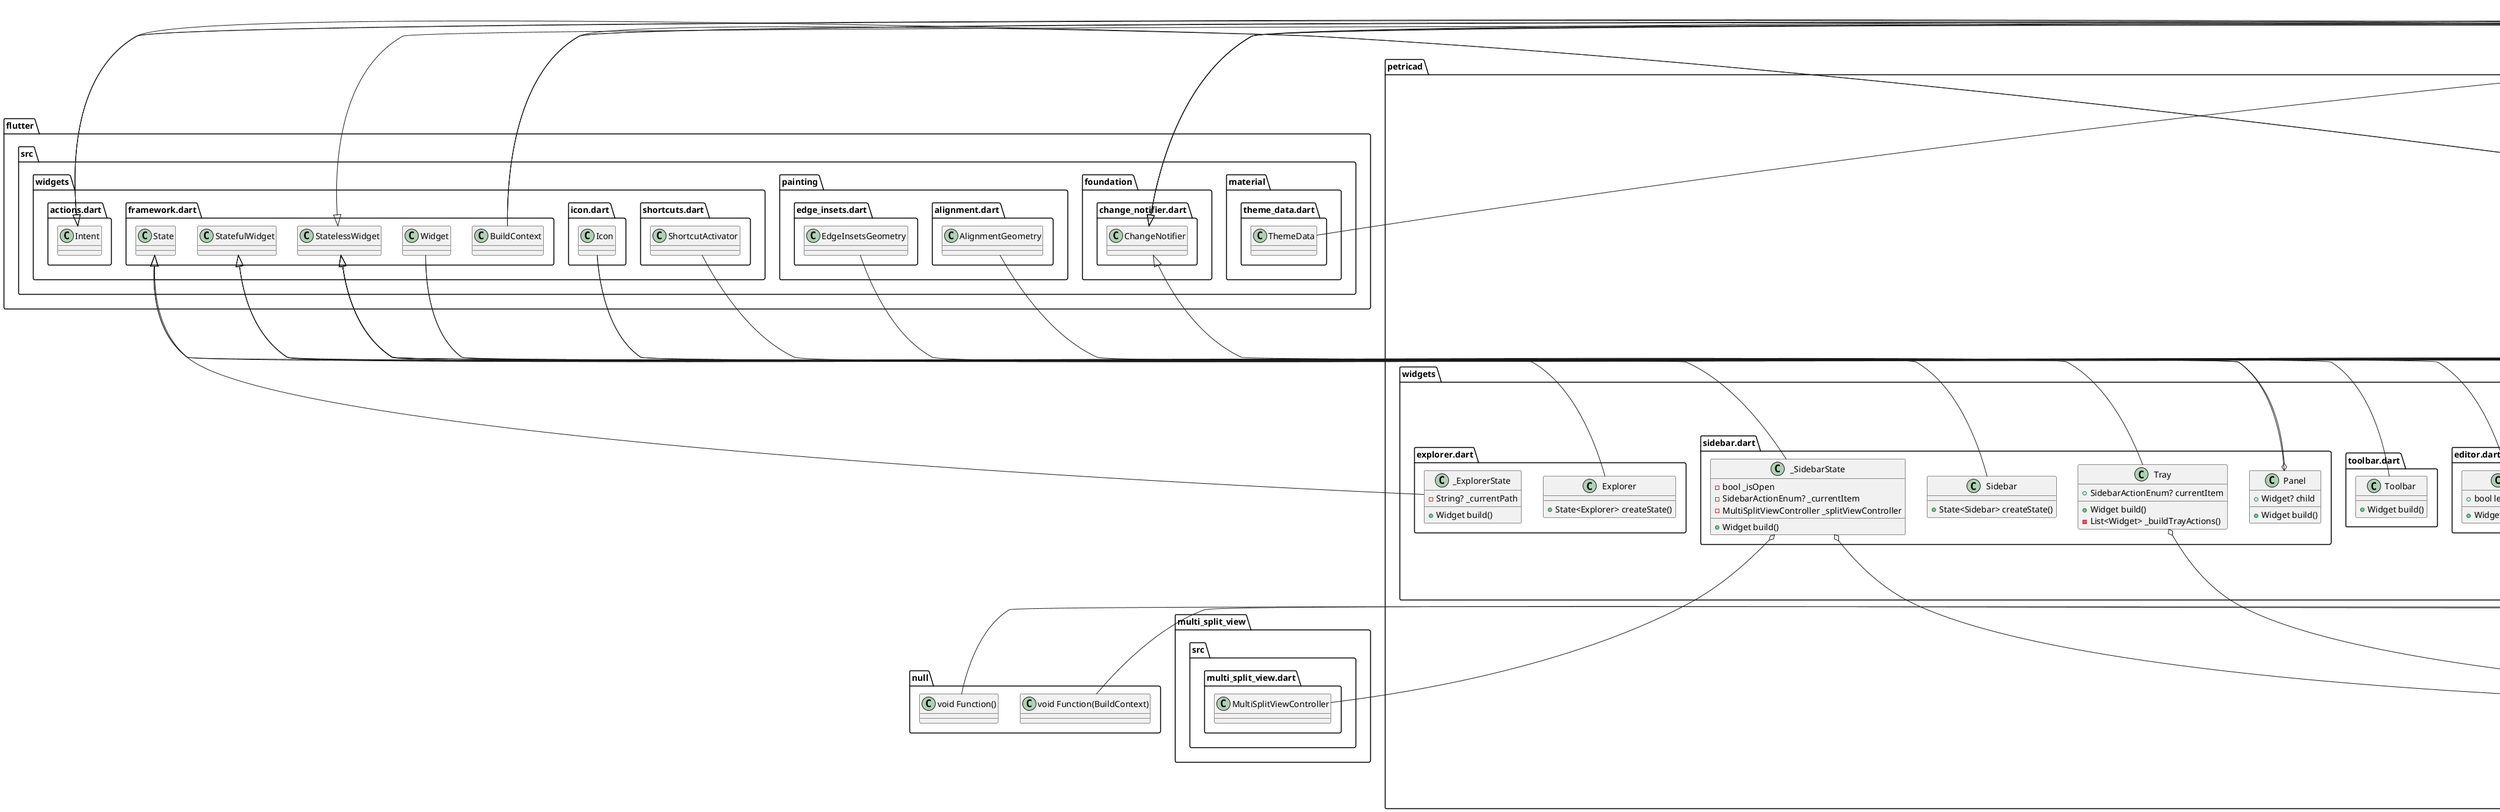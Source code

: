 @startuml
set namespaceSeparator ::

class "petricad::src::themes.dart::ThemesTheme" {
  +ThemeData libThemeData
  +CommandPaletteStyle commandPaletteStyleData
  +TreeViewTheme treeViewThemeData
}

"petricad::src::themes.dart::ThemesTheme" o-- "flutter::src::material::theme_data.dart::ThemeData"
"petricad::src::themes.dart::ThemesTheme" o-- "command_palette::src::models::command_palette_style.dart::CommandPaletteStyle"
"petricad::src::themes.dart::ThemesTheme" o-- "flutter_treeview::src::tree_view_theme.dart::TreeViewTheme"

class "petricad::src::themes.dart::ThemesProvider" {
  -Map<String, ThemesTheme> _themes
  {static} -String _defaultThemeKey
  -String _activeThemeKey
  -String _themesDir
  +dynamic setTheme()
  +ThemesTheme getTheme()
  +List<String> getThemeNameList()
  +dynamic buildThemes()
  -Color _hex2Color()
  -Color _getThemeColor()
}

"flutter::src::foundation::change_notifier.dart::ChangeNotifier" <|-- "petricad::src::themes.dart::ThemesProvider"

class "petricad::src::platforminfo.dart::PlatformInfo" {
  {static} +bool isDesktop()
  {static} +bool isMobile()
  {static} +bool isWeb()
  {static} +PlatformType getPlatform()
}

class "petricad::src::platforminfo.dart::PlatformType" {
  +int index
  {static} +List<PlatformType> values
  {static} +PlatformType web
  {static} +PlatformType ios
  {static} +PlatformType android
  {static} +PlatformType macos
  {static} +PlatformType fuchsia
  {static} +PlatformType linux
  {static} +PlatformType windows
  {static} +PlatformType unknown
}

"petricad::src::platforminfo.dart::PlatformType" o-- "petricad::src::platforminfo.dart::PlatformType"
"dart::core::Enum" <|-- "petricad::src::platforminfo.dart::PlatformType"

class "petricad::src::filemgr.dart::Filemgr" {
  -Map<String, String> _dirs
  -Map<String, String> _files
  {static} -String _windowsHome
  {static} -String _linuxHome
  -RandomAccessFile? _logFile
  +dynamic addStdDir()
  +dynamic addDir()
  +dynamic addDirToDir()
  +String? getDirPath()
  +dynamic addNewFile()
  +String? getFilePath()
  +dynamic addLogFile()
  +dynamic logInfo()
  +dynamic logWarning()
  +dynamic logError()
}

"petricad::src::filemgr.dart::Filemgr" o-- "dart::io::RandomAccessFile"
"flutter::src::foundation::change_notifier.dart::ChangeNotifier" <|-- "petricad::src::filemgr.dart::Filemgr"

class "petricad::src::sidebar_actions.dart::SidebarAction" {
  +SidebarActionEnum type
  +Icon icon
  +String tooltip
  +ShortcutActivator? shortcut
  +bool openSidePanel
  +Widget? sidePanelWidget
  +void Function(BuildContext)? onPress
  +bool toTheBottom
}

"petricad::src::sidebar_actions.dart::SidebarAction" o-- "petricad::src::sidebar_actions.dart::SidebarActionEnum"
"petricad::src::sidebar_actions.dart::SidebarAction" o-- "flutter::src::widgets::icon.dart::Icon"
"petricad::src::sidebar_actions.dart::SidebarAction" o-- "flutter::src::widgets::shortcuts.dart::ShortcutActivator"
"petricad::src::sidebar_actions.dart::SidebarAction" o-- "flutter::src::widgets::framework.dart::Widget"
"petricad::src::sidebar_actions.dart::SidebarAction" o-- "null::void Function(BuildContext)"

class "petricad::src::sidebar_actions.dart::SidebarActionsProvider" {
  +List<SidebarAction> actions
  +dynamic update()
}

"flutter::src::foundation::change_notifier.dart::ChangeNotifier" <|-- "petricad::src::sidebar_actions.dart::SidebarActionsProvider"

class "petricad::src::sidebar_actions.dart::SidebarActionEnum" {
  +int index
  {static} +List<SidebarActionEnum> values
  {static} +SidebarActionEnum explorer
  {static} +SidebarActionEnum search
  {static} +SidebarActionEnum tools
  {static} +SidebarActionEnum debug
  {static} +SidebarActionEnum settings
  {static} +SidebarActionEnum none
}

"petricad::src::sidebar_actions.dart::SidebarActionEnum" o-- "petricad::src::sidebar_actions.dart::SidebarActionEnum"
"dart::core::Enum" <|-- "petricad::src::sidebar_actions.dart::SidebarActionEnum"

class "petricad::src::config.dart::ConfigProvider" {
  -Map<String, dynamic> _config
  -String _filename
  +dynamic buildConfig()
  +dynamic setConfig()
  +T? getConfig()
  -dynamic _save()
  -T? _getNestedMapValue()
  -dynamic _setNestedMapValue()
}

"flutter::src::foundation::change_notifier.dart::ChangeNotifier" <|-- "petricad::src::config.dart::ConfigProvider"

class "petricad::src::cache.dart::CacheProvider" {
  -Map<String, dynamic> _cache
  -String _filename
  +dynamic buildCache()
  +dynamic setValue()
  +T? getValue()
  -dynamic _save()
  -T? _getNestedMapValue()
  -dynamic _setNestedMapValue()
}

"flutter::src::foundation::change_notifier.dart::ChangeNotifier" <|-- "petricad::src::cache.dart::CacheProvider"

class "petricad::src::actions.dart::SidebarActionIntent" {
  +SidebarAction action
  +BuildContext context
}

"petricad::src::actions.dart::SidebarActionIntent" o-- "petricad::src::sidebar_actions.dart::SidebarAction"
"petricad::src::actions.dart::SidebarActionIntent" o-- "flutter::src::widgets::framework.dart::BuildContext"
"flutter::src::widgets::actions.dart::Intent" <|-- "petricad::src::actions.dart::SidebarActionIntent"

class "petricad::src::actions.dart::SidebarToggleOpenIntent" {
  +BuildContext context
}

"petricad::src::actions.dart::SidebarToggleOpenIntent" o-- "flutter::src::widgets::framework.dart::BuildContext"
"flutter::src::widgets::actions.dart::Intent" <|-- "petricad::src::actions.dart::SidebarToggleOpenIntent"

class "petricad::src::actions.dart::ReloadIntent" {
  +BuildContext context
}

"petricad::src::actions.dart::ReloadIntent" o-- "flutter::src::widgets::framework.dart::BuildContext"
"flutter::src::widgets::actions.dart::Intent" <|-- "petricad::src::actions.dart::ReloadIntent"

class "petricad::main.dart::App" {
  +Widget build()
}

"flutter::src::widgets::framework.dart::StatelessWidget" <|-- "petricad::main.dart::App"

class "petricad::widgets::iconbuttonsimple.dart::IconButtonSimple" {
  +Icon icon
  +bool pressed
  +double? iconSize
  +String? tooltip
  +double selectedMarkerWidth
  +AlignmentGeometry? alignment
  +EdgeInsetsGeometry padding
  +Color? color
  +Color? highlightColor
  +void Function()? onPressed
  +State<IconButtonSimple> createState()
}

"petricad::widgets::iconbuttonsimple.dart::IconButtonSimple" o-- "flutter::src::widgets::icon.dart::Icon"
"petricad::widgets::iconbuttonsimple.dart::IconButtonSimple" o-- "flutter::src::painting::alignment.dart::AlignmentGeometry"
"petricad::widgets::iconbuttonsimple.dart::IconButtonSimple" o-- "flutter::src::painting::edge_insets.dart::EdgeInsetsGeometry"
"petricad::widgets::iconbuttonsimple.dart::IconButtonSimple" o-- "dart::ui::Color"
"petricad::widgets::iconbuttonsimple.dart::IconButtonSimple" o-- "null::void Function()"
"flutter::src::widgets::framework.dart::StatefulWidget" <|-- "petricad::widgets::iconbuttonsimple.dart::IconButtonSimple"

class "petricad::widgets::iconbuttonsimple.dart::_IconButtonSimpleState" {
  -bool _hovered
  +Widget build()
  -Icon _iconModify()
  -Color _colorHighlight()
  -Color _colorMarker()
  -void _onEnter()
  -void _onExit()
  -void _onTap()
}

"flutter::src::widgets::framework.dart::State" <|-- "petricad::widgets::iconbuttonsimple.dart::_IconButtonSimpleState"

class "petricad::widgets::statusbar.dart::Statusbar" {
  +Widget build()
}

"flutter::src::widgets::framework.dart::StatelessWidget" <|-- "petricad::widgets::statusbar.dart::Statusbar"

class "petricad::widgets::editor.dart::Editor" {
  +bool leftBorderActive
  +Widget build()
}

"flutter::src::widgets::framework.dart::StatelessWidget" <|-- "petricad::widgets::editor.dart::Editor"

class "petricad::widgets::toolbar.dart::Toolbar" {
  +Widget build()
}

"flutter::src::widgets::framework.dart::StatelessWidget" <|-- "petricad::widgets::toolbar.dart::Toolbar"

class "petricad::widgets::sidebar.dart::Sidebar" {
  +State<Sidebar> createState()
}

"flutter::src::widgets::framework.dart::StatefulWidget" <|-- "petricad::widgets::sidebar.dart::Sidebar"

class "petricad::widgets::sidebar.dart::_SidebarState" {
  -bool _isOpen
  -SidebarActionEnum? _currentItem
  -MultiSplitViewController _splitViewController
  +Widget build()
}

"petricad::widgets::sidebar.dart::_SidebarState" o-- "petricad::src::sidebar_actions.dart::SidebarActionEnum"
"petricad::widgets::sidebar.dart::_SidebarState" o-- "multi_split_view::src::multi_split_view.dart::MultiSplitViewController"
"flutter::src::widgets::framework.dart::State" <|-- "petricad::widgets::sidebar.dart::_SidebarState"

class "petricad::widgets::sidebar.dart::Tray" {
  +SidebarActionEnum? currentItem
  +Widget build()
  -List<Widget> _buildTrayActions()
}

"petricad::widgets::sidebar.dart::Tray" o-- "petricad::src::sidebar_actions.dart::SidebarActionEnum"
"flutter::src::widgets::framework.dart::StatelessWidget" <|-- "petricad::widgets::sidebar.dart::Tray"

class "petricad::widgets::sidebar.dart::Panel" {
  +Widget? child
  +Widget build()
}

"petricad::widgets::sidebar.dart::Panel" o-- "flutter::src::widgets::framework.dart::Widget"
"flutter::src::widgets::framework.dart::StatelessWidget" <|-- "petricad::widgets::sidebar.dart::Panel"

class "petricad::widgets::explorer.dart::Explorer" {
  +State<Explorer> createState()
}

"flutter::src::widgets::framework.dart::StatefulWidget" <|-- "petricad::widgets::explorer.dart::Explorer"

class "petricad::widgets::explorer.dart::_ExplorerState" {
  -String? _currentPath
  +Widget build()
}

"flutter::src::widgets::framework.dart::State" <|-- "petricad::widgets::explorer.dart::_ExplorerState"


@enduml